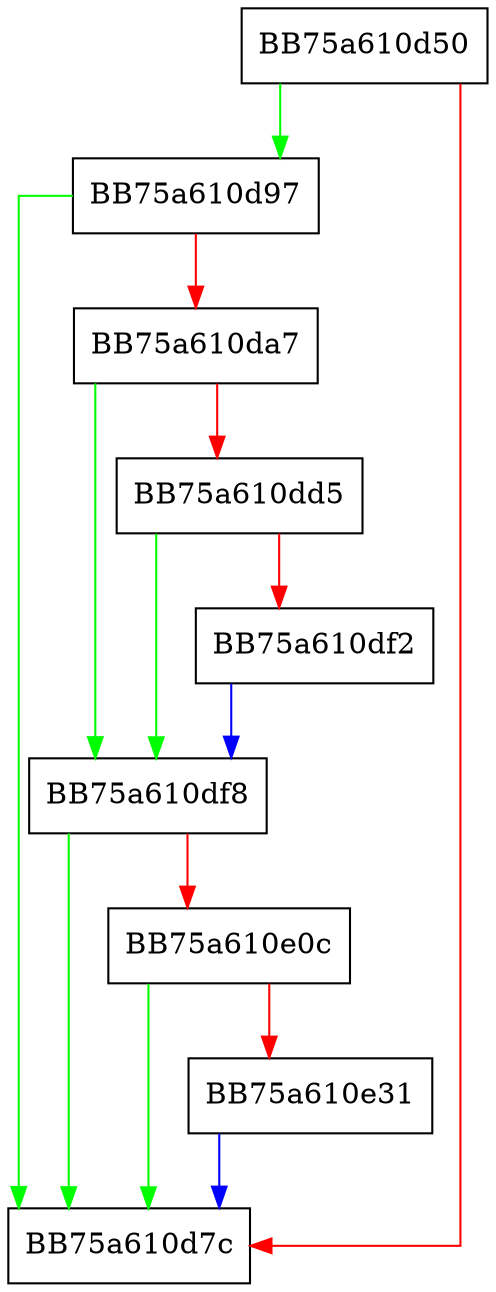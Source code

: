 digraph RefreshBreakpointsOnThreadCreate {
  node [shape="box"];
  graph [splines=ortho];
  BB75a610d50 -> BB75a610d97 [color="green"];
  BB75a610d50 -> BB75a610d7c [color="red"];
  BB75a610d97 -> BB75a610d7c [color="green"];
  BB75a610d97 -> BB75a610da7 [color="red"];
  BB75a610da7 -> BB75a610df8 [color="green"];
  BB75a610da7 -> BB75a610dd5 [color="red"];
  BB75a610dd5 -> BB75a610df8 [color="green"];
  BB75a610dd5 -> BB75a610df2 [color="red"];
  BB75a610df2 -> BB75a610df8 [color="blue"];
  BB75a610df8 -> BB75a610d7c [color="green"];
  BB75a610df8 -> BB75a610e0c [color="red"];
  BB75a610e0c -> BB75a610d7c [color="green"];
  BB75a610e0c -> BB75a610e31 [color="red"];
  BB75a610e31 -> BB75a610d7c [color="blue"];
}